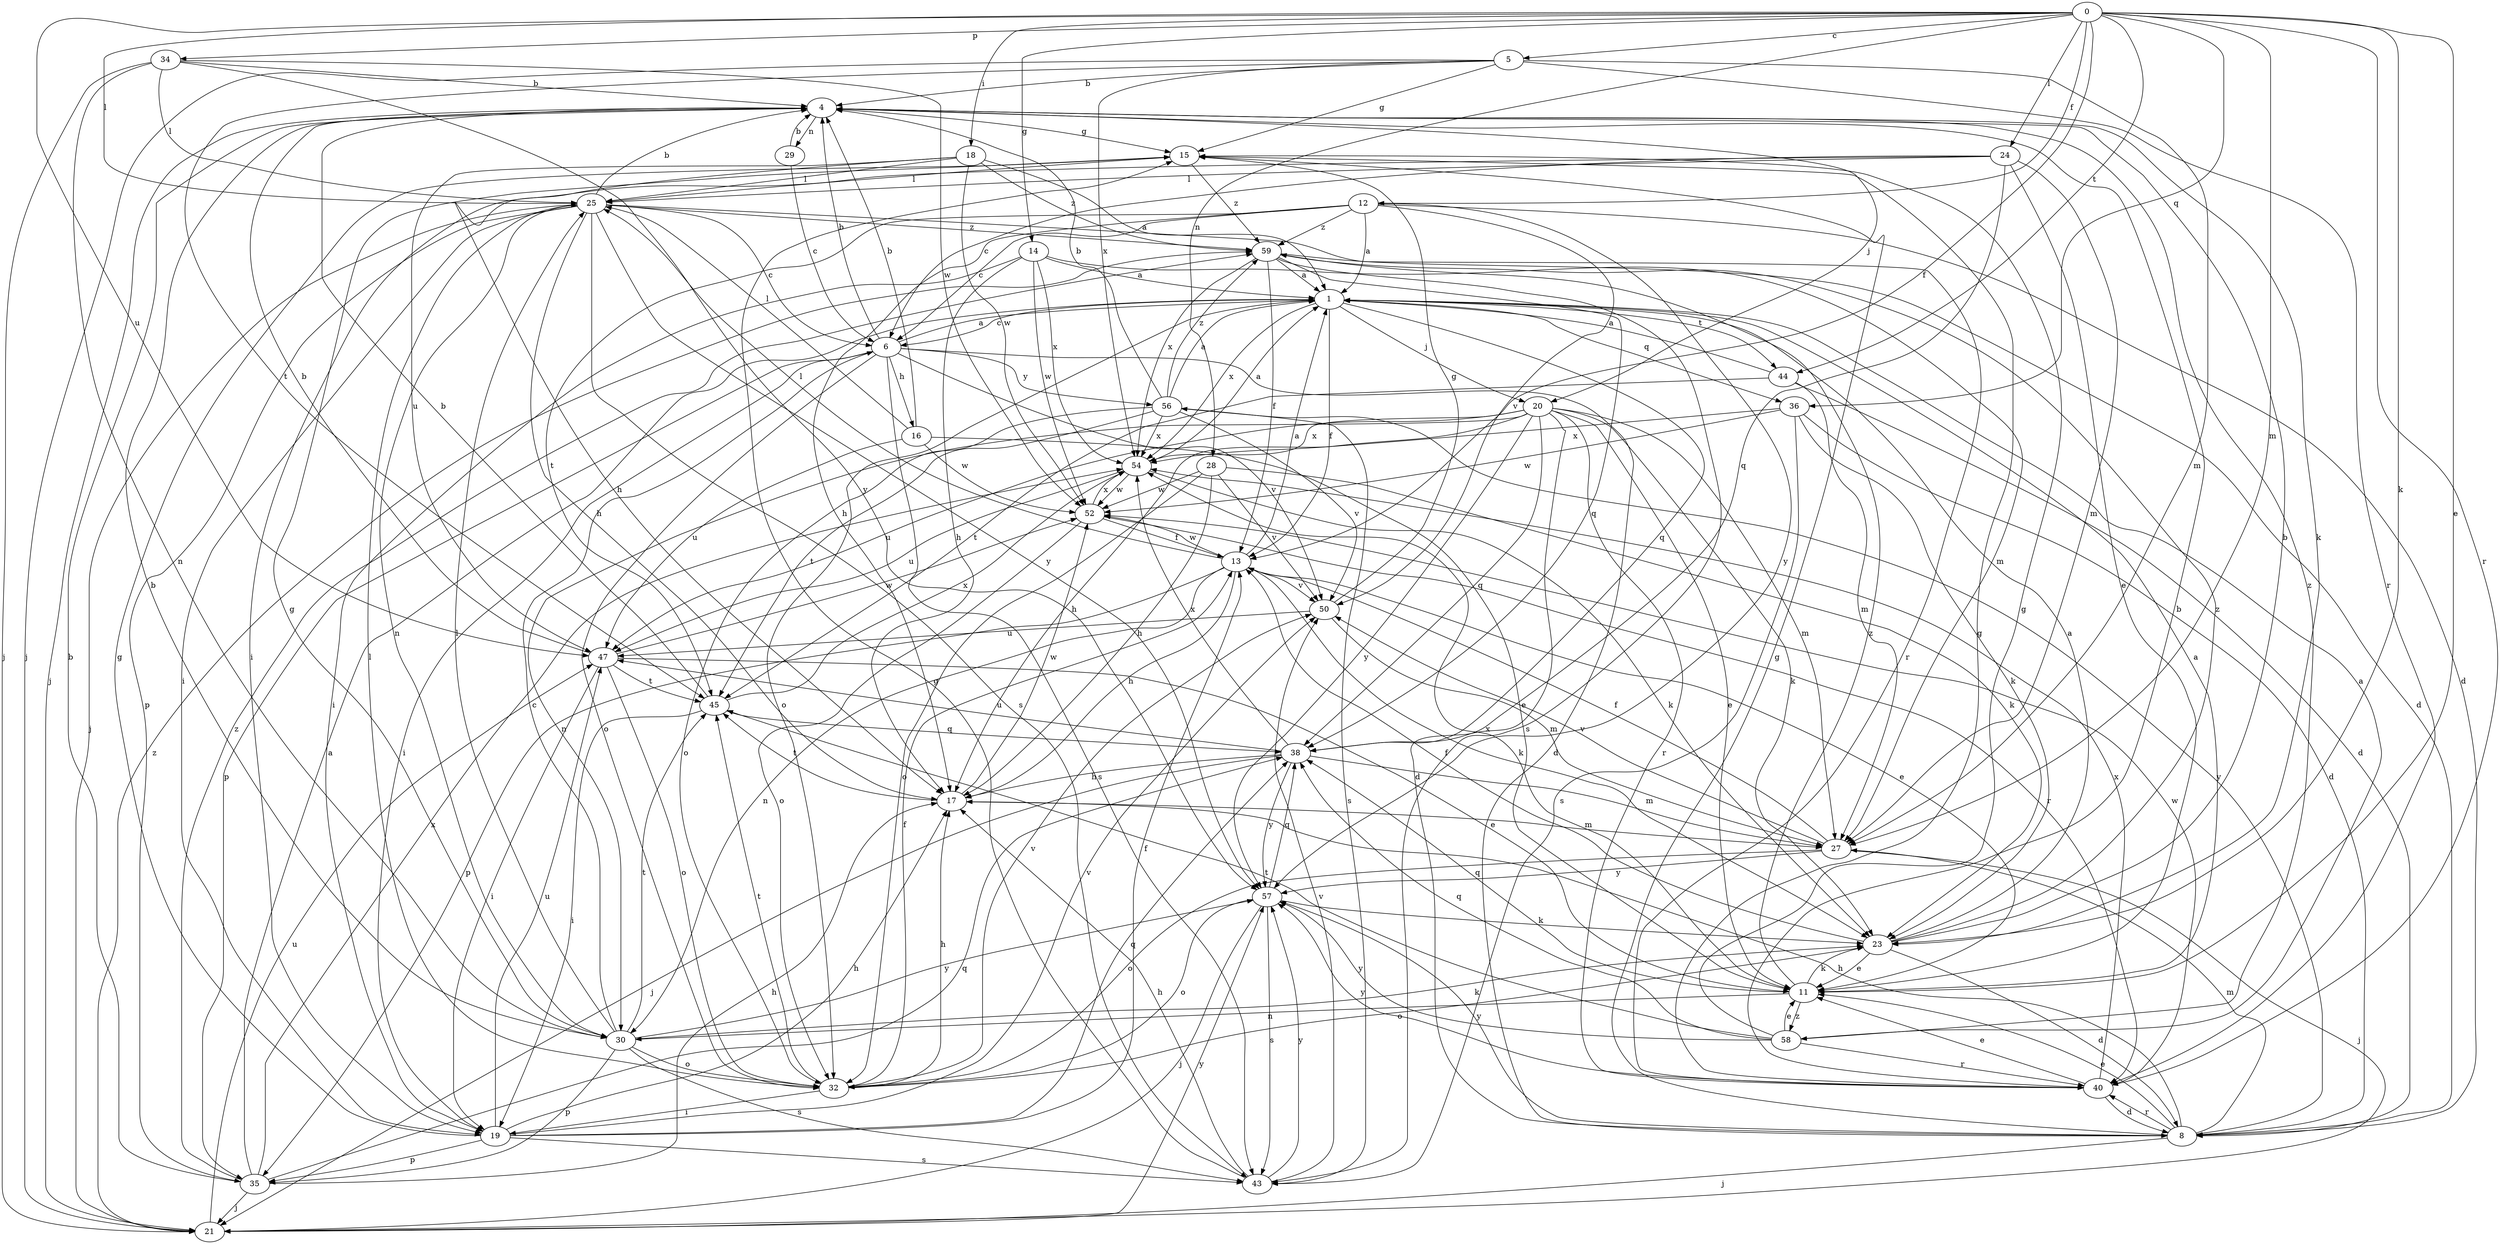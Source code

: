 strict digraph  {
0;
1;
4;
5;
6;
8;
11;
12;
13;
14;
15;
16;
17;
18;
19;
20;
21;
23;
24;
25;
27;
28;
29;
30;
32;
34;
35;
36;
38;
40;
43;
44;
45;
47;
50;
52;
54;
56;
57;
58;
59;
0 -> 5  [label=c];
0 -> 11  [label=e];
0 -> 12  [label=f];
0 -> 13  [label=f];
0 -> 14  [label=g];
0 -> 18  [label=i];
0 -> 23  [label=k];
0 -> 24  [label=l];
0 -> 25  [label=l];
0 -> 27  [label=m];
0 -> 28  [label=n];
0 -> 34  [label=p];
0 -> 36  [label=q];
0 -> 40  [label=r];
0 -> 44  [label=t];
0 -> 47  [label=u];
1 -> 6  [label=c];
1 -> 13  [label=f];
1 -> 20  [label=j];
1 -> 32  [label=o];
1 -> 36  [label=q];
1 -> 38  [label=q];
1 -> 44  [label=t];
1 -> 54  [label=x];
4 -> 15  [label=g];
4 -> 20  [label=j];
4 -> 21  [label=j];
4 -> 23  [label=k];
4 -> 29  [label=n];
4 -> 58  [label=z];
5 -> 4  [label=b];
5 -> 15  [label=g];
5 -> 21  [label=j];
5 -> 27  [label=m];
5 -> 40  [label=r];
5 -> 45  [label=t];
5 -> 54  [label=x];
6 -> 1  [label=a];
6 -> 4  [label=b];
6 -> 8  [label=d];
6 -> 16  [label=h];
6 -> 19  [label=i];
6 -> 32  [label=o];
6 -> 35  [label=p];
6 -> 43  [label=s];
6 -> 50  [label=v];
6 -> 56  [label=y];
8 -> 11  [label=e];
8 -> 15  [label=g];
8 -> 17  [label=h];
8 -> 21  [label=j];
8 -> 27  [label=m];
8 -> 40  [label=r];
8 -> 56  [label=y];
8 -> 57  [label=y];
11 -> 1  [label=a];
11 -> 23  [label=k];
11 -> 30  [label=n];
11 -> 38  [label=q];
11 -> 54  [label=x];
11 -> 58  [label=z];
11 -> 59  [label=z];
12 -> 1  [label=a];
12 -> 6  [label=c];
12 -> 8  [label=d];
12 -> 17  [label=h];
12 -> 45  [label=t];
12 -> 50  [label=v];
12 -> 57  [label=y];
12 -> 59  [label=z];
13 -> 1  [label=a];
13 -> 11  [label=e];
13 -> 17  [label=h];
13 -> 23  [label=k];
13 -> 25  [label=l];
13 -> 30  [label=n];
13 -> 35  [label=p];
13 -> 50  [label=v];
13 -> 52  [label=w];
14 -> 1  [label=a];
14 -> 17  [label=h];
14 -> 19  [label=i];
14 -> 27  [label=m];
14 -> 52  [label=w];
14 -> 54  [label=x];
15 -> 25  [label=l];
15 -> 59  [label=z];
16 -> 4  [label=b];
16 -> 11  [label=e];
16 -> 25  [label=l];
16 -> 47  [label=u];
16 -> 52  [label=w];
17 -> 27  [label=m];
17 -> 45  [label=t];
17 -> 52  [label=w];
18 -> 1  [label=a];
18 -> 17  [label=h];
18 -> 25  [label=l];
18 -> 47  [label=u];
18 -> 52  [label=w];
18 -> 59  [label=z];
19 -> 13  [label=f];
19 -> 15  [label=g];
19 -> 17  [label=h];
19 -> 35  [label=p];
19 -> 38  [label=q];
19 -> 43  [label=s];
19 -> 47  [label=u];
19 -> 50  [label=v];
20 -> 8  [label=d];
20 -> 11  [label=e];
20 -> 17  [label=h];
20 -> 23  [label=k];
20 -> 27  [label=m];
20 -> 30  [label=n];
20 -> 38  [label=q];
20 -> 40  [label=r];
20 -> 47  [label=u];
20 -> 54  [label=x];
20 -> 57  [label=y];
21 -> 47  [label=u];
21 -> 57  [label=y];
21 -> 59  [label=z];
23 -> 1  [label=a];
23 -> 4  [label=b];
23 -> 8  [label=d];
23 -> 11  [label=e];
23 -> 13  [label=f];
23 -> 32  [label=o];
23 -> 59  [label=z];
24 -> 6  [label=c];
24 -> 11  [label=e];
24 -> 19  [label=i];
24 -> 25  [label=l];
24 -> 27  [label=m];
24 -> 38  [label=q];
25 -> 4  [label=b];
25 -> 6  [label=c];
25 -> 17  [label=h];
25 -> 19  [label=i];
25 -> 21  [label=j];
25 -> 30  [label=n];
25 -> 35  [label=p];
25 -> 40  [label=r];
25 -> 43  [label=s];
25 -> 57  [label=y];
25 -> 59  [label=z];
27 -> 13  [label=f];
27 -> 21  [label=j];
27 -> 32  [label=o];
27 -> 50  [label=v];
27 -> 57  [label=y];
28 -> 17  [label=h];
28 -> 23  [label=k];
28 -> 32  [label=o];
28 -> 50  [label=v];
28 -> 52  [label=w];
29 -> 4  [label=b];
29 -> 6  [label=c];
30 -> 4  [label=b];
30 -> 6  [label=c];
30 -> 15  [label=g];
30 -> 23  [label=k];
30 -> 25  [label=l];
30 -> 32  [label=o];
30 -> 35  [label=p];
30 -> 43  [label=s];
30 -> 45  [label=t];
30 -> 57  [label=y];
32 -> 13  [label=f];
32 -> 17  [label=h];
32 -> 19  [label=i];
32 -> 25  [label=l];
32 -> 45  [label=t];
32 -> 50  [label=v];
34 -> 4  [label=b];
34 -> 21  [label=j];
34 -> 25  [label=l];
34 -> 30  [label=n];
34 -> 52  [label=w];
34 -> 57  [label=y];
35 -> 1  [label=a];
35 -> 4  [label=b];
35 -> 17  [label=h];
35 -> 21  [label=j];
35 -> 38  [label=q];
35 -> 54  [label=x];
35 -> 59  [label=z];
36 -> 8  [label=d];
36 -> 23  [label=k];
36 -> 43  [label=s];
36 -> 52  [label=w];
36 -> 54  [label=x];
38 -> 17  [label=h];
38 -> 21  [label=j];
38 -> 27  [label=m];
38 -> 47  [label=u];
38 -> 54  [label=x];
38 -> 57  [label=y];
40 -> 4  [label=b];
40 -> 8  [label=d];
40 -> 11  [label=e];
40 -> 15  [label=g];
40 -> 52  [label=w];
40 -> 54  [label=x];
40 -> 57  [label=y];
43 -> 15  [label=g];
43 -> 17  [label=h];
43 -> 50  [label=v];
43 -> 57  [label=y];
44 -> 1  [label=a];
44 -> 8  [label=d];
44 -> 27  [label=m];
44 -> 45  [label=t];
45 -> 4  [label=b];
45 -> 19  [label=i];
45 -> 38  [label=q];
45 -> 54  [label=x];
47 -> 4  [label=b];
47 -> 11  [label=e];
47 -> 19  [label=i];
47 -> 32  [label=o];
47 -> 45  [label=t];
47 -> 52  [label=w];
50 -> 15  [label=g];
50 -> 27  [label=m];
50 -> 47  [label=u];
52 -> 13  [label=f];
52 -> 32  [label=o];
52 -> 40  [label=r];
52 -> 54  [label=x];
54 -> 1  [label=a];
54 -> 23  [label=k];
54 -> 47  [label=u];
54 -> 52  [label=w];
56 -> 1  [label=a];
56 -> 4  [label=b];
56 -> 32  [label=o];
56 -> 43  [label=s];
56 -> 45  [label=t];
56 -> 50  [label=v];
56 -> 54  [label=x];
56 -> 59  [label=z];
57 -> 21  [label=j];
57 -> 23  [label=k];
57 -> 32  [label=o];
57 -> 38  [label=q];
57 -> 43  [label=s];
58 -> 1  [label=a];
58 -> 11  [label=e];
58 -> 15  [label=g];
58 -> 38  [label=q];
58 -> 40  [label=r];
58 -> 45  [label=t];
58 -> 57  [label=y];
59 -> 1  [label=a];
59 -> 8  [label=d];
59 -> 13  [label=f];
59 -> 38  [label=q];
59 -> 43  [label=s];
59 -> 54  [label=x];
}
